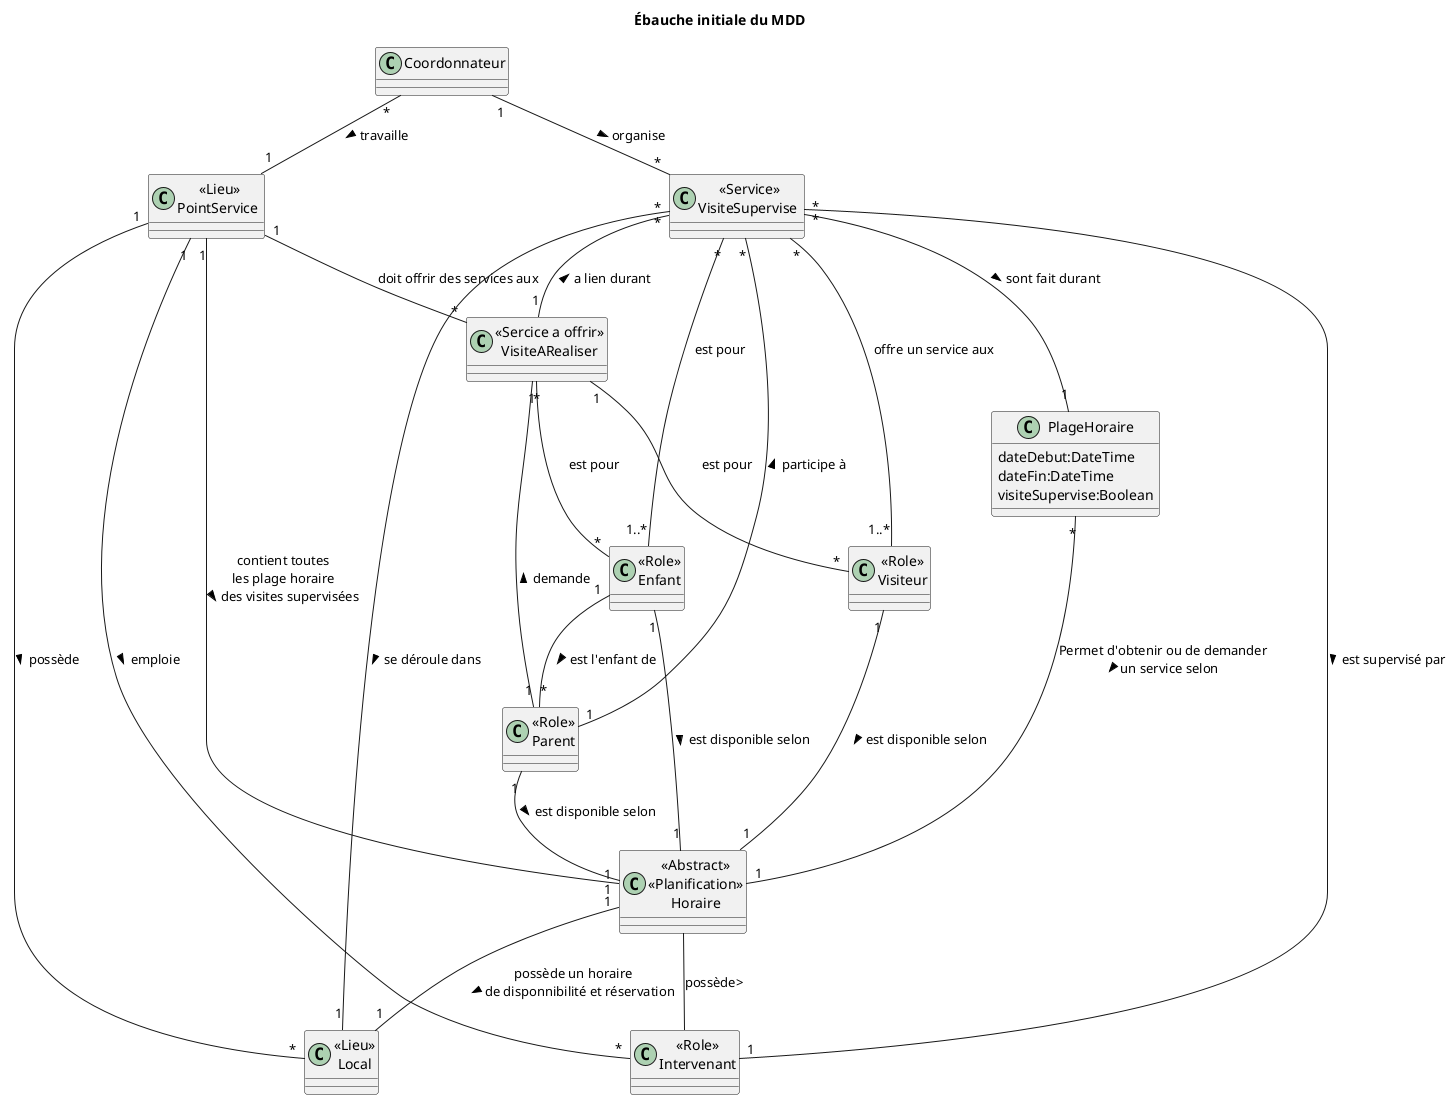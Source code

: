 @startuml CU26-MDD-V1
title Ébauche initiale du MDD
class "Coordonnateur" as C {

}
class "<<Service>>\nVisiteSupervise " as VS 
class "<<Lieu>>\nPointService " as PS 
class "<<Abstract>>\n<<Planification>>\nHoraire" as H 
class "PlageHoraire" as PH {
    dateDebut:DateTime 
    dateFin:DateTime
    visiteSupervise:Boolean
}
class "<<Sercice a offrir>>\nVisiteARealiser" as VR 
class "<<Role>>\nIntervenant" as E 
class "<<Lieu>>\nLocal" as L 
class "<<Role>>\nParent" as P 
class "<<Role>>\nVisiteur" as V 
class "<<Role>>\nEnfant" as CH

PS "1" -- "*" VR: doit offrir des services aux 
PS "1" -- "*" E: emploie >
PS  "1" -- "*" L: possède >

C "*" -- "1" PS: travaille >


VR "1" -- "*" V: est pour
VR "1" -- "*" CH: est pour
VS "*" -- "1" PH: sont fait durant >


VS "*" -- "1" VR: a lien durant <
VS "*" -- "1" E: est supervisé par >
VS "*" -- "1" L: se déroule dans >
CH "1" -- "*" P : est l'enfant de >

VS "*" -d- "1..*" V: offre un service aux
VS "*" -d- "1..*" CH: est pour
C "1" -- "*" VS: organise >


H "1" -u- "*" PH: Permet d'obtenir ou de demander\nun service selon >

E  -u-  H: possède>
L "1" -u- "1" H : possède un horaire\nde disponnibilité et réservation >
PS "1" -- "1" H: contient toutes\nles plage horaire\ndes visites supervisées >
P "1" -- "*" VS: participe à >
P "1" -- "*" VR: demande >
P "1" -- "1" H: est disponible selon >
CH "1" -- "1" H: est disponible selon >
V "1" -- "1" H: est disponible selon >
@enduml

<!------------------------------------------------------------->

@startuml CU26-MDD-V2
title Ébauche initiale du MDD
class "Coordonnateur" as C {

}
class "<<Service>>\nVisiteSupervise " as VS 
class "<<Lieu>>\nPointService " as PS 
class "<<Abstract>>\n<<Planification>>\nHoraire" as H 
class "PlageHoraire" as PH {
    dateDebut:DateTime 
    dateFin:DateTime
    visiteSupervise:Boolean
}
class "<<Sercice a offrir>>\nVisiteARealiser" as VR 
class "<<Role>>\nIntervenant" as E 
class "<<Lieu>>\nLocal" as L 
class "<<Role>>\nParent" as P 
class "<<Role>>\nVisiteur" as V 
class "<<Role>>\nEnfant" as CH

PS "1" -- "*" VR: doit offrir des services aux 
PS "1" -- "*" E: emploie >
PS  "1" -- "*" L: possède >

C "*" -- "1" PS: travaille >


VR "1" -- "*" V: est pour
VR "1" -- "*" CH: est pour
VS "*" -- "1" PH: sont fait durant >


VS "*" -- "1" VR: a lien durant <
VS "*" -- "1" E: est supervisé par >
VS "*" -- "1" L: se déroule dans >
CH "1" -- "*" P : est l'enfant de >

VS "*" -d- "1..*" V: offre un service aux
VS "*" -d- "1..*" CH: est pour
C "1" -- "*" VS: organise >


H "1" -u- "*" PH: Permet d'obtenir ou de demander\nun service selon >

E  -u-|>  H: possède >
L "1" -u-|>  H : possède un horaire\nde disponnibilité et réservation >
PS "1" --|> "1" H: contient toutes\nles plage horaire\ndes visites supervisées >
P "1" -- "*" VS: participe à >
P "1" -- "*" VR: demande >
P "1" --|> H: est disponible selon >
CH "1" --|> H: est disponible selon >
V "1" --|> H: est disponible selon >
@enduml

<!------------------------------------------------------------->


@startuml CU26-MDD-V3
title Simplification horaire et PlageHoraire
class "Coordonnateur" as C {
}
class "<<Service offert>>\nVisiteSupervise " as VS 
class "<<Lieu>>\nPointService " as PS 
class "<<Abstract>>\n<<Planification>>\nHoraire" as H {
    dateDebut:DateTime 
    dateFin:DateTime
}

class "<<Service demandé>>\nVisiteARealiser" as VR 
class "<<Role>>\nIntervenant" as E 
class "<<Lieu>>\nLocal" as L 
class "<<Role>>\nParent" as P 
class "<<Role>>\nVisiteur" as V 
class "<<Role>>\nEnfant" as CH
class "<<Role>>\n<<Abstract>>\nClient" as CL
class "<<Role>>\nEmploye" as EMP{
    courriel: string
}

PS "1" -- "*" VR: recoit plusieurs
PS "1" -- "*" EMP: emploie >
PS  "1" -- "*" L: possède >


VR "1" -- "2..*" CL: est pour >

'VR "1" -- "*" V: est pour
'VR "1" -- "*" CH: est pour
VS "1" -- "1" H: est fait durant >

'VS "*" -- "2..*" CL: offre un service a >

VS "*" -- "1" VR: sont offertes\nselon la >
VS "*" -r- "1" E: est supervisé par >
VS "1" -u- "1" L: se déroule dans >
CH "1" -- "*" P : est l'enfant de >

'VS "*" -d- "1..*" V: offre un service aux
'VS "*" -d- "1..*" CH: est pour
'C "1" -- "*" VS: organise >

CL "1" -u- "*" H : est disponible\nselon <
EMP "1" -u- "*" H: est disponible selon >
L "1" -u- "*" H : est disponible selon >
CH -u-|> CL : est un
P -u-|> CL : est un
V -u-|> CL: est un
V "*" -- "1" CH : peut etre visité par <
EMP <|-- E: est un <
EMP <|-d- C: est un <
VS "*" -r- "1" C: organise <

@enduml

<!------------------------------------------------------------->

@startuml CU26-DSS
title Proposer les horaires
skinparam style strictuml
participant ":Coordonnateur" as C 
participant ":Systeme" as S 

C -> S: demarrerPropositionHoraire()
C <<-- S: [intervenant[nom:string,prenom:string],\nlocal[nom:string, capacite:int], \ndateDebut:string, dateFin string,  \nparents[nom,prenom], \nvisiteurs[nom,prenom], \nvisiteARealiser:integer]

loop coordonnateur n'a pas termine
C -> S: ajouterVisiteSupervise(intervenant,local, dateDebut:string, dateFin:string, visiteARealiser )
C <<-- S: [Intervenant[nom:string,prenom:string],\nlocal[nom:string, capacite:int], \ndateDebut:string, dateFin string,  \nparents[nom,prenom], \nvisiteurs[nom,prenom], \nvisiteARealiser:integer]
end

C -> S: confirmerHoraires()
C <<-- S: courriel envoyé aux employés, est-ce qu'on envoie aussi au parents et visiteur?

@enduml

<!------------------------------------------------------------->

@startuml RDCU-demarrerPropositionHoraire
 skinparam style strictuml
 participant ":ControleurPropositionHoraire" as C
 participant ":ps:PointService" as PS
 participant "intervenant[i]:Intervenant" as I
 participant "local[i]:Local" as L
 participant "visiteARealiser[i]:VisiteARealiser" as VR
 participant "client[i]:Client" as CL

 note left of C: Controleur de session
 -> C: demarrerPropositionHoraire()
 note right of C: expert en information\nctrl -> ps
 C -> PS: getPropositionHoraires()

loop
    note right of PS: Expert en information\nps emploie intervenant\nIntevenant posssède des horaire de disponibilité
    PS -> I: horaireIntervenants = getHorairesDisponible()
end
loop
    note right of PS: Expert en information\nps possède local\nLocal posssède des horaire de disponibilité
    PS -> L: horaireLocaux = getHorairesDisponible()
end
loop
    note right of PS: Expert en information\nps gère les visitesAResliser\nvisiteARealiser est pour de clients qui ont des horaires de disponibilité
    PS -> VR: horaireVisiteARealiser = getHorairesDisponible()
    loop
    
    note right of PS: Expert en information\nvisiteARealiser connait les clients\nclient possède des horaires de disponibilité
    VR -> CL: horaireclient &= getHorairesDisponible()
    end
 end

note right of PS: Expert en information\nps a toute l'information pour s'acquitter de la tâche de faire le calcul des horaires
 PS -> PS: proposerHoraire(horaireIntervenants,horaireLocaux,horaireVisiteARealiser)
 activate PS
 deactivate PS
PS --> C: [intervenant[nom:string,prenom:string],\nlocal[nom:string, capacite:int], \ndateDebut:string, dateFin string,  \nparents[nom,prenom]?, \nvisiteurs[nom,prenom]?, \nvisiteARealiser:integer]

@enduml

<!------------------------------------------------------------->

@startuml RDCU-getHorairesDisponible-intervenant 
skinparam style strictuml
participant "intervenant:Intervenant" as I
participant "horairesDisponible:List<Horaire>" as HD
participant "vs[i]:VisiteSupervise" as VS

note left of I: On utilise exactement\nle même concept pour le local\nIntervenant possède horairesDisponibilite
-> I: horairesDisponible =  getHorairesDisponible()
loop
note right of I: Expert en information\nIntervenant supervise plusieurs visite supervisé\nVisiteSupervise possède un horaire qui rend \nl'intervenant non disponible
I -> VS: horairesNonDisponible &= getHoraire()
end
<-- I: horairesDisponible & horairesNonDisponible 
    
@enduml


<!------------------------------------------------------------->

@startuml RDCU-getHorairesDisponible-client 
skinparam style strictuml
participant "client[i]:Client" as CL
participant "horairesDisponible:List<Horaire>" as LH
participant "lvr[i]:List<VisiteARealiser>" as LVR
participant "vs:VisiteSupervise" as VS
note left of CL: client possède une liste d'horaire de disponibilité
loop
     -> CL: horairesDisponible &=  getHorairesDisponible()
    loop
        note right of CL: Expert en information\nclient à fait plusieurs demande de visiteARealise\nChaque demande de VisteARealise peut s'être réalisé par une VisiteSupervisé 
        CL -> LVR: horairesNonDisponible &= getHoraireNonDisponible()
        loop
            note right of LVR: Expert en information\nlvr est associé à plusieurs vs\nvs possède un horaire qui rend le client non disponible
            LVR -> VS: horairesNonDisponible &= getHoraire()
        end
    end
    CL->CL: horairedDisponible = calculHoraireDisponible(\nhorairesDisponible,horairesNonDisponible)
    activate CL
    deactivate CL

end
@enduml


<!------------------------------------------------------------->

@startuml RDCU-ajouterVisiteSupervise
 skinparam style strictuml
 participant ":ControleurPropositionHoraire" as C
 participant ":ps:PointService" as PS
 participant ":Map<Local>" as LL
 participant "local:Local" as L
participant "vs:VisiteSupervise" as VS
participant "horaire:Horaire" as H

note left of C: controleur \nMême DSS que l'opération précédente
 -> C: createVisiteSupervise(\nintervenant,\nlocal, \ndateDebut:string, \ndateFin:string, \nvisiteARealiser )

note right of C: Expert en information\nps est un objet racide\n ps connais les locaux, \nles employés et les visitesARealiser
C -> PS: createVisiteSupervise(\nintervenant,\nlocal, \ndateDebut:string, \ndateFin:string, \nvisiteARealiser )

note right of PS: Expert en information\nps possède un la liste des locaux\nLe local connait sont horaire\nde disponibilité et d'occupation par des visites supervisé
PS -> LL: local = get(local)

PS -> L: createVisiteSupervisé(\nintervenant,\nlocal, \ndateDebut:string, \ndateFin:string, \nvisiteARealiser )

note right of L: Createur (PUCE)\nUn local exite principalement dans \nle but d'offrir des visites supervisées. \nUtilise des visites supervisées
L -> VS**: create(intervenant,local, dateDebut:string, dateFin:string, visiteARealiser )
note right of VS: Createur(PUCE)\n vs enregistre l'horaire de la visite supervisé\n cohésion pour 
VS -> H**: create(vs:VisiteSupervise, dateDebut:string, dateFin:string )

note left of C: voir le retour de demarrrerPropositionHoraire
<- C: 
@enduml

<!------------------------------------------------------------->


@startuml RDCU-confirmerHoraire
skinparam style strictuml
participant ":ControleurPropositionHoraire" as C
participant ":ps:PointService" as PS
participant "employe[i]:Employe" as E
participant ":List<VisiteSupervise>" as LVS

note left of C: Controleur\n voir opération précédente
-> C: confirmerHoraire()
note right of C: Expert en information\nctrl a une visibilité sur l'objet racide ps:PointService\nPointService employe des Employe\nEmployé connait son horaire et courriel
C -> PS: confirmerHoraire()
loop 
note right of PS: Expert en information\nps connait ses employés\nEmploye connait son horaire
    PS -> E: confirmerHoraire()
    loop
        note right of E: Expert en information\nEmploye supervise plusieurs visite supervisé\nVisite supervisé connait son horaire
        E -> LVS: horaireDeTravail &= findNewVisiteSupervise(now)
        note right of LVS: Expert en information\nVisiteSupervisé connait son horaire
        
        LVS -> LVS: horaire = getHoraire()
    end
    note right of E: Expert en information et faire soi-même\nEmploye connait son horaire et son courriel
    E -> E: envoyerCourrielHoraire(horaireDeTravail)
end


@enduml